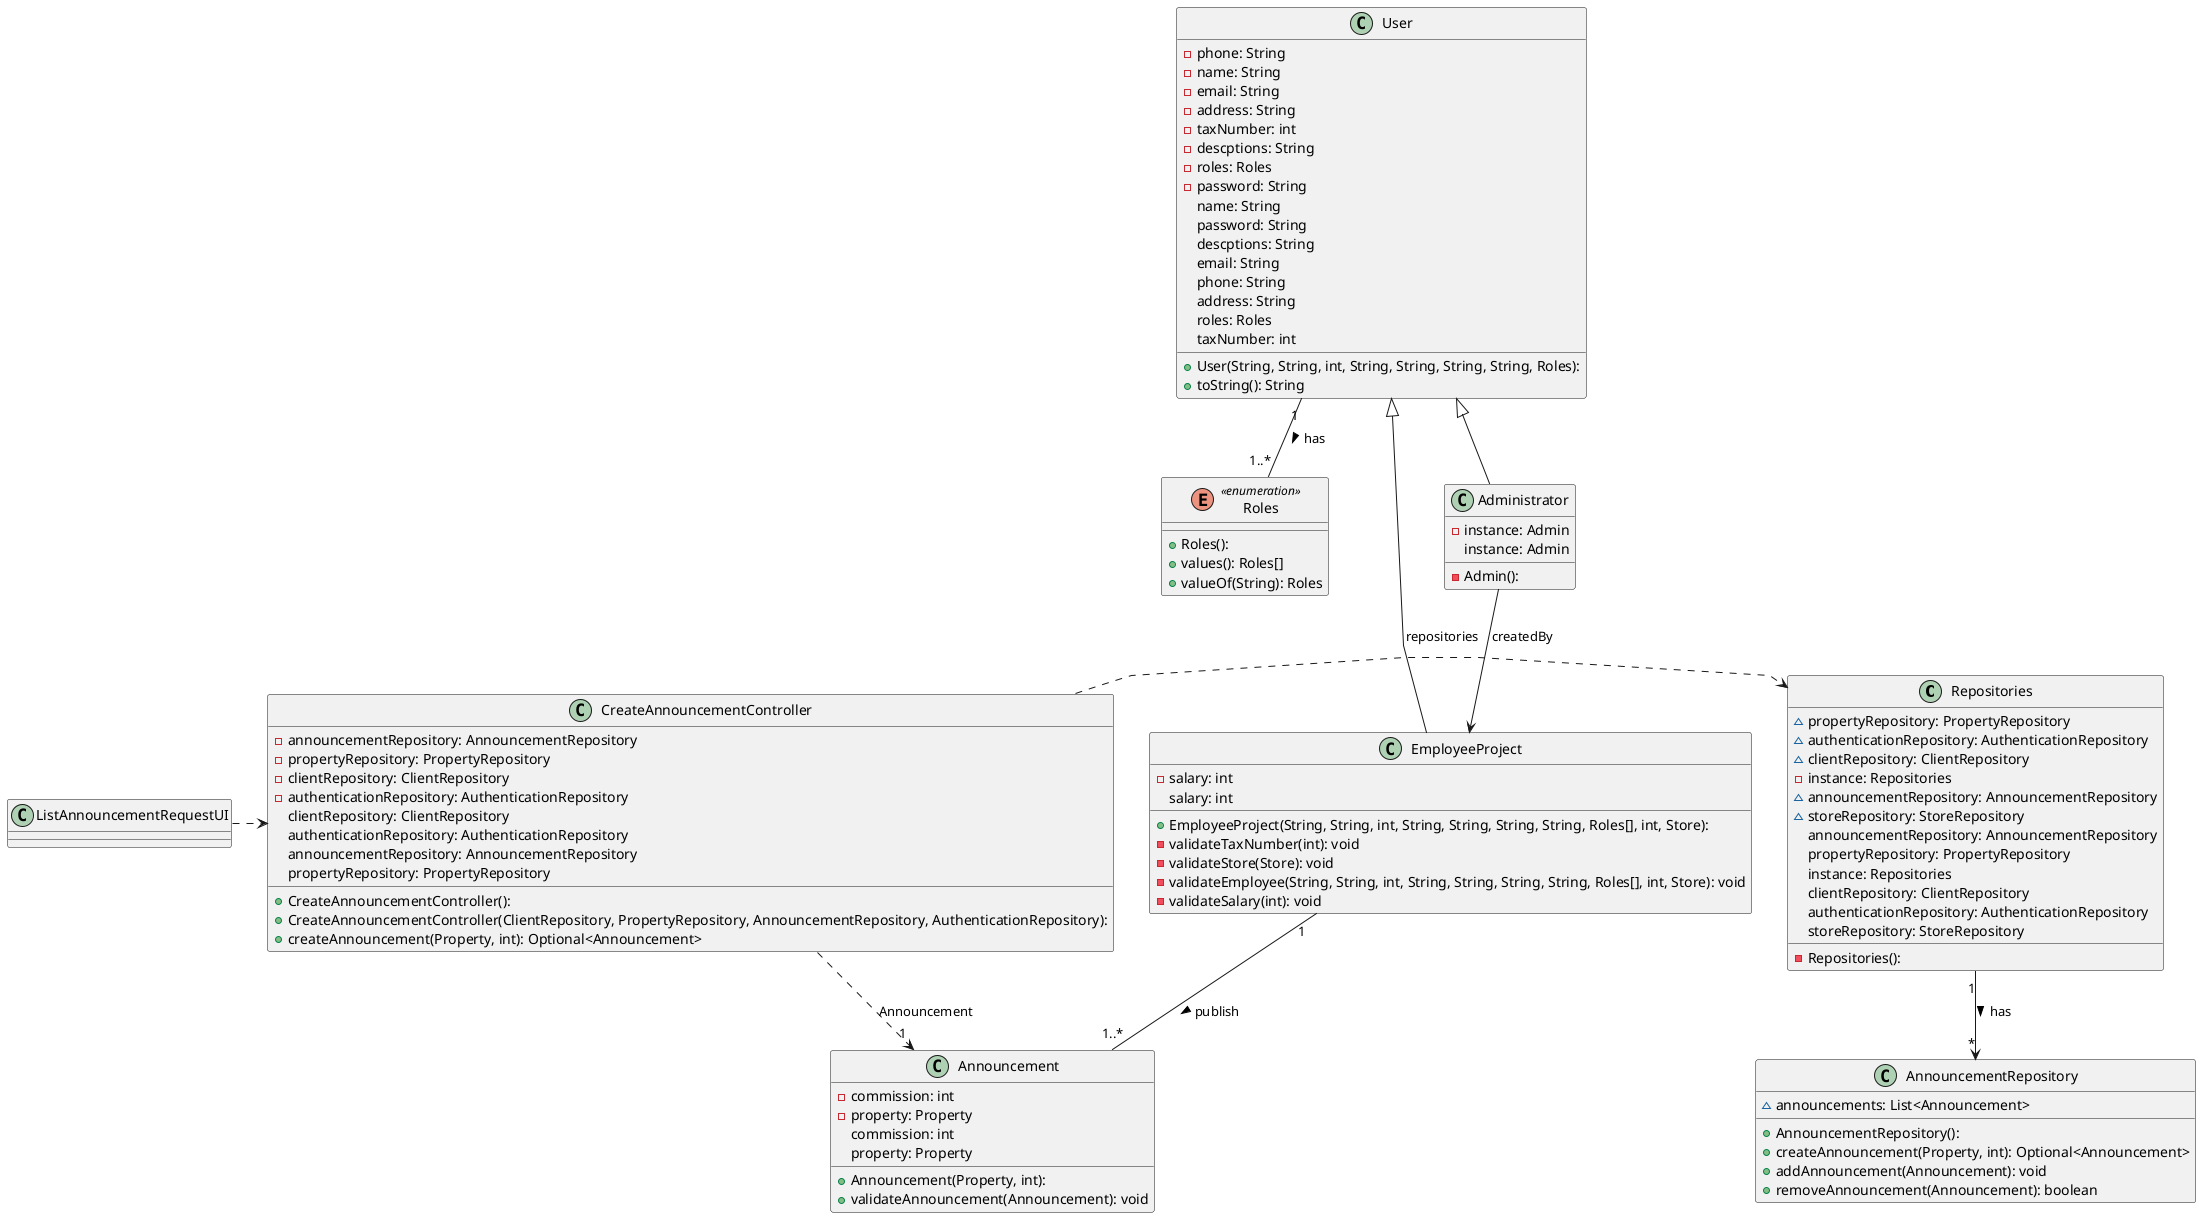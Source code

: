 @startuml
'skinparam monochrome true
skinparam packageStyle rectangle
skinparam shadowing false
skinparam linetype polyline
'skinparam linetype orto

skinparam classAttributeIconSize "2"
'left to right direction
class Repositories {
  - Repositories():
  ~ propertyRepository: PropertyRepository
  ~ authenticationRepository: AuthenticationRepository
  ~ clientRepository: ClientRepository
  - instance: Repositories
  ~ announcementRepository: AnnouncementRepository
  ~ storeRepository: StoreRepository
   announcementRepository: AnnouncementRepository
   propertyRepository: PropertyRepository
   instance: Repositories
   clientRepository: ClientRepository
   authenticationRepository: AuthenticationRepository
   storeRepository: StoreRepository
}

class ListAnnouncementRequestUI {

}


class User {
  + User(String, String, int, String, String, String, String, Roles):
  - phone: String
  - name: String
  - email: String
  - address: String
  - taxNumber: int
  - descptions: String
  - roles: Roles
  - password: String
  + toString(): String
   name: String
   password: String
   descptions: String
   email: String
   phone: String
   address: String
   roles: Roles
   taxNumber: int
}
enum Roles << enumeration >> {
  + Roles():
  + values(): Roles[]
  + valueOf(String): Roles
}


class EmployeeProject extends User{
  + EmployeeProject(String, String, int, String, String, String, String, Roles[], int, Store):
  - salary: int
  - validateTaxNumber(int): void
  - validateStore(Store): void
  - validateEmployee(String, String, int, String, String, String, String, Roles[], int, Store): void
  - validateSalary(int): void
   salary: int
}

class Administrator extends User{
  - Admin():
  - instance: Admin
   instance: Admin
}

class Announcement{
  + Announcement(Property, int):
  - commission: int
  - property: Property
  + validateAnnouncement(Announcement): void
   commission: int
   property: Property
}

class AnnouncementRepository{
  + AnnouncementRepository():
  ~ announcements: List<Announcement>
  + createAnnouncement(Property, int): Optional<Announcement>
  + addAnnouncement(Announcement): void
  + removeAnnouncement(Announcement): boolean
}


class CreateAnnouncementController {
  + CreateAnnouncementController():
  + CreateAnnouncementController(ClientRepository, PropertyRepository, AnnouncementRepository, AuthenticationRepository):
  - announcementRepository: AnnouncementRepository
  - propertyRepository: PropertyRepository
  - clientRepository: ClientRepository
  - authenticationRepository: AuthenticationRepository
  + createAnnouncement(Property, int): Optional<Announcement>
   clientRepository: ClientRepository
   authenticationRepository: AuthenticationRepository
   announcementRepository: AnnouncementRepository
   propertyRepository: PropertyRepository
}

ListAnnouncementRequestUI .> CreateAnnouncementController
User "1"--"1..*" Roles : has >
Administrator --> EmployeeProject : createdBy
EmployeeProject "1"--"1..*" Announcement : publish >
CreateAnnouncementController .> Repositories : repositories
CreateAnnouncementController ..> "1" Announcement : Announcement
Repositories "1" --> "*" AnnouncementRepository : has >

@enduml